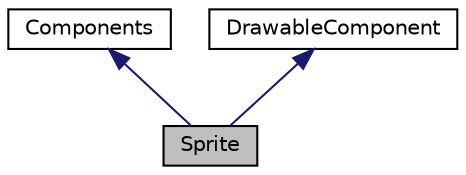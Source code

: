 digraph "Sprite"
{
 // LATEX_PDF_SIZE
  edge [fontname="Helvetica",fontsize="10",labelfontname="Helvetica",labelfontsize="10"];
  node [fontname="Helvetica",fontsize="10",shape=record];
  Node1 [label="Sprite",height=0.2,width=0.4,color="black", fillcolor="grey75", style="filled", fontcolor="black",tooltip="Sprite class: Sprite is a class that represents the rendering properties of a Component."];
  Node2 -> Node1 [dir="back",color="midnightblue",fontsize="10",style="solid"];
  Node2 [label="Components",height=0.2,width=0.4,color="black", fillcolor="white", style="filled",URL="$db/d46/classComponents.html",tooltip="Components class: Components is a class that represents a component in the game."];
  Node3 -> Node1 [dir="back",color="midnightblue",fontsize="10",style="solid"];
  Node3 [label="DrawableComponent",height=0.2,width=0.4,color="black", fillcolor="white", style="filled",URL="$d2/db3/classDrawableComponent.html",tooltip="DrawableComponent class: DrawableComponent is a class that represents a drawable component in the gam..."];
}
